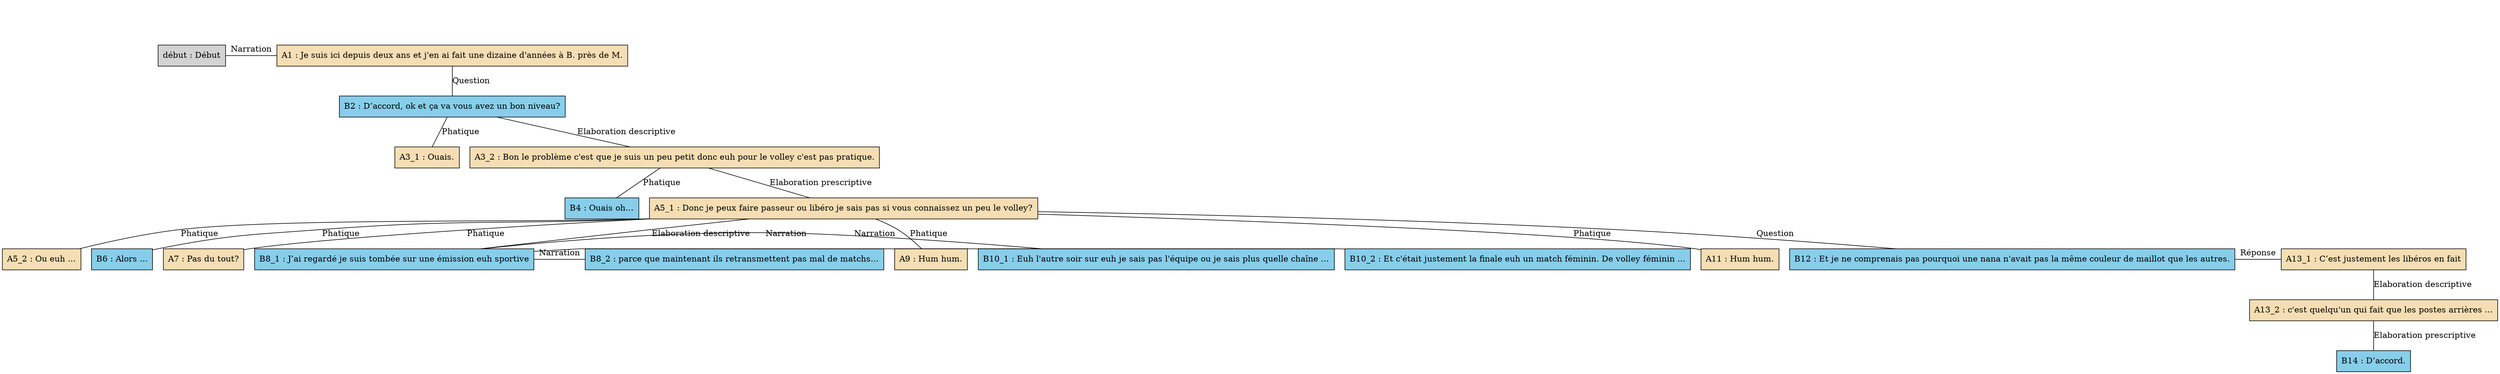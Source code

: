 digraph "Volley_-_A09" {
	node [shape=box style=filled]
	newrank=true
	zero [style=invis]
	"début" [label="début : Début"]
	A1 [label="A1 : Je suis ici depuis deux ans et j'en ai fait une dizaine d'années à B. près de M." fillcolor=wheat]
	B2 [label="B2 : D’accord, ok et ça va vous avez un bon niveau?" fillcolor=skyblue]
	A3_1 [label="A3_1 : Ouais." fillcolor=wheat]
	A3_2 [label="A3_2 : Bon le problème c'est que je suis un peu petit donc euh pour le volley c'est pas pratique." fillcolor=wheat]
	B4 [label="B4 : Ouais oh…" fillcolor=skyblue]
	A5_1 [label="A5_1 : Donc je peux faire passeur ou libéro je sais pas si vous connaissez un peu le volley?" fillcolor=wheat]
	A5_2 [label="A5_2 : Ou euh ..." fillcolor=wheat]
	B6 [label="B6 : Alors ..." fillcolor=skyblue]
	A7 [label="A7 : Pas du tout?" fillcolor=wheat]
	B8_1 [label="B8_1 : J’ai regardé je suis tombée sur une émission euh sportive" fillcolor=skyblue]
	B8_2 [label="B8_2 : parce que maintenant ils retransmettent pas mal de matchs…" fillcolor=skyblue]
	A9 [label="A9 : Hum hum." fillcolor=wheat]
	B10_1 [label="B10_1 : Euh l'autre soir sur euh je sais pas l'équipe ou je sais plus quelle chaîne …" fillcolor=skyblue]
	B10_2 [label="B10_2 : Et c'était justement la finale euh un match féminin. De volley féminin ..." fillcolor=skyblue]
	A11 [label="A11 : Hum hum." fillcolor=wheat]
	B12 [label="B12 : Et je ne comprenais pas pourquoi une nana n'avait pas la même couleur de maillot que les autres." fillcolor=skyblue]
	A13_1 [label="A13_1 : C’est justement les libéros en fait" fillcolor=wheat]
	A13_2 [label="A13_2 : c'est quelqu'un qui fait que les postes arrières ..." fillcolor=wheat]
	B14 [label="B14 : D’accord." fillcolor=skyblue]
	zero -> "début" [label="" style=invis]
	zero -> A1 [style=invis weight=1]
	"début" -> A1 [label=Narration constraint=false dir=none]
	A1 -> B2 [label=Question dir=none weight=2]
	B2 -> A3_1 [label=Phatique dir=none weight=2]
	B2 -> A3_2 [label="Elaboration descriptive" dir=none weight=2]
	A3_2 -> B4 [label=Phatique dir=none weight=2]
	A3_2 -> A5_1 [label="Elaboration prescriptive" dir=none weight=2]
	A5_1 -> A5_2 [label=Phatique dir=none weight=2]
	A5_1 -> B6 [label=Phatique dir=none weight=2]
	A5_1 -> A7 [label=Phatique dir=none weight=2]
	A5_1 -> B8_1 [label="Elaboration descriptive" dir=none weight=2]
	A5_1 -> B8_2 [style=invis weight=1]
	B8_1 -> B8_2 [label=Narration constraint=false dir=none]
	A5_1 -> A9 [label=Phatique dir=none weight=2]
	A5_1 -> B10_1 [style=invis weight=1]
	B8_1 -> B10_1 [label=Narration constraint=false dir=none]
	A5_1 -> B10_2 [style=invis weight=1]
	B8_1 -> B10_2 [label=Narration constraint=false dir=none]
	A5_1 -> A11 [label=Phatique dir=none weight=2]
	A5_1 -> B12 [label=Question dir=none weight=2]
	A5_1 -> A13_1 [style=invis weight=1]
	B12 -> A13_1 [label="Réponse" constraint=false dir=none]
	A13_1 -> A13_2 [label="Elaboration descriptive" dir=none weight=2]
	A13_2 -> B14 [label="Elaboration prescriptive" dir=none weight=2]
}
